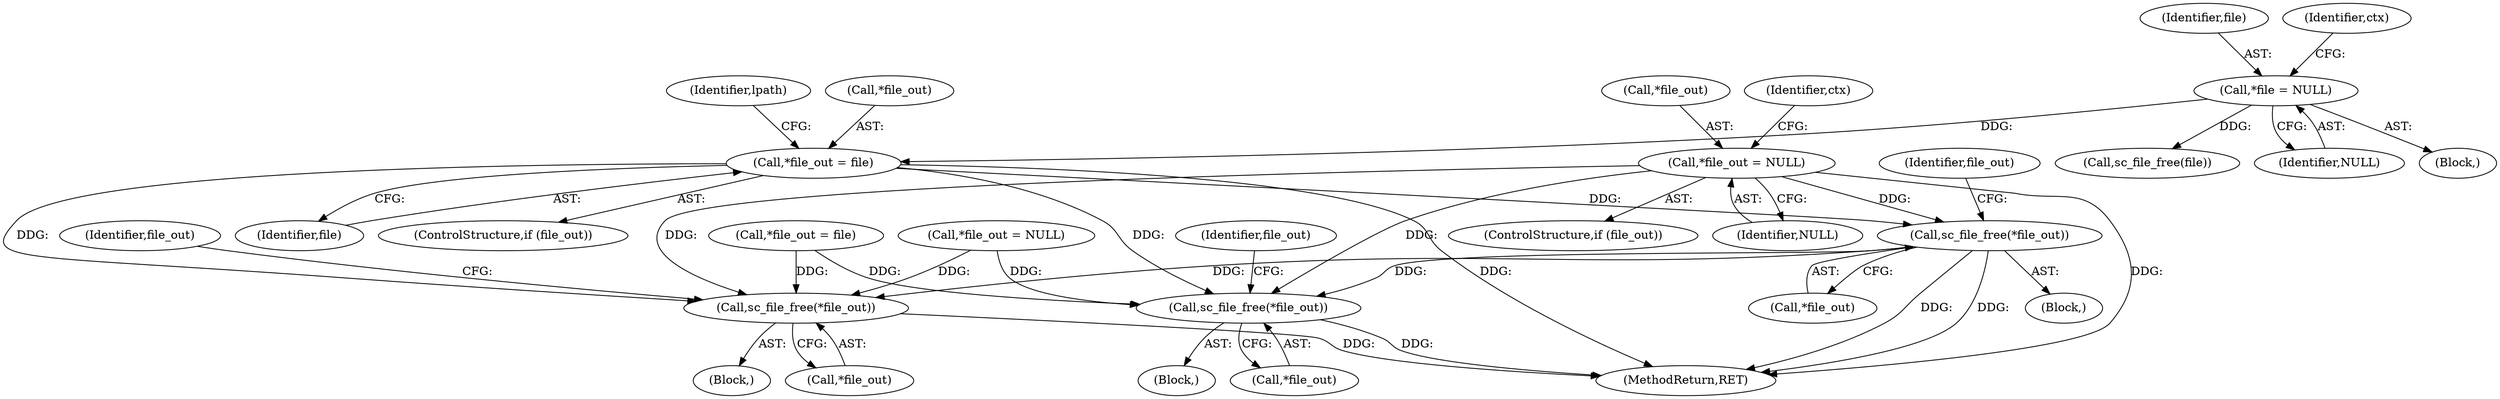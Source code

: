 digraph "0_OpenSC_03628449b75a93787eb2359412a3980365dda49b#diff-f8c0128e14031ed9307d47f10f601b54@API" {
"1000493" [label="(Call,sc_file_free(*file_out))"];
"1000388" [label="(Call,*file_out = file)"];
"1000256" [label="(Call,*file = NULL)"];
"1000138" [label="(Call,*file_out = NULL)"];
"1000880" [label="(Call,sc_file_free(*file_out))"];
"1001072" [label="(Call,sc_file_free(*file_out))"];
"1000389" [label="(Call,*file_out)"];
"1000256" [label="(Call,*file = NULL)"];
"1000386" [label="(ControlStructure,if (file_out))"];
"1000398" [label="(Identifier,lpath)"];
"1000393" [label="(Call,sc_file_free(file))"];
"1001071" [label="(Block,)"];
"1000492" [label="(Block,)"];
"1000257" [label="(Identifier,file)"];
"1001073" [label="(Call,*file_out)"];
"1000258" [label="(Identifier,NULL)"];
"1001075" [label="(Call,*file_out = file)"];
"1001072" [label="(Call,sc_file_free(*file_out))"];
"1001077" [label="(Identifier,file_out)"];
"1000880" [label="(Call,sc_file_free(*file_out))"];
"1000881" [label="(Call,*file_out)"];
"1000136" [label="(ControlStructure,if (file_out))"];
"1000494" [label="(Call,*file_out)"];
"1000388" [label="(Call,*file_out = file)"];
"1000261" [label="(Identifier,ctx)"];
"1000143" [label="(Identifier,ctx)"];
"1000883" [label="(Call,*file_out = NULL)"];
"1000391" [label="(Identifier,file)"];
"1000497" [label="(Identifier,file_out)"];
"1000138" [label="(Call,*file_out = NULL)"];
"1000879" [label="(Block,)"];
"1000885" [label="(Identifier,file_out)"];
"1000254" [label="(Block,)"];
"1001130" [label="(MethodReturn,RET)"];
"1000141" [label="(Identifier,NULL)"];
"1000139" [label="(Call,*file_out)"];
"1000493" [label="(Call,sc_file_free(*file_out))"];
"1000493" -> "1000492"  [label="AST: "];
"1000493" -> "1000494"  [label="CFG: "];
"1000494" -> "1000493"  [label="AST: "];
"1000497" -> "1000493"  [label="CFG: "];
"1000493" -> "1001130"  [label="DDG: "];
"1000493" -> "1001130"  [label="DDG: "];
"1000388" -> "1000493"  [label="DDG: "];
"1000138" -> "1000493"  [label="DDG: "];
"1000493" -> "1000880"  [label="DDG: "];
"1000493" -> "1001072"  [label="DDG: "];
"1000388" -> "1000386"  [label="AST: "];
"1000388" -> "1000391"  [label="CFG: "];
"1000389" -> "1000388"  [label="AST: "];
"1000391" -> "1000388"  [label="AST: "];
"1000398" -> "1000388"  [label="CFG: "];
"1000388" -> "1001130"  [label="DDG: "];
"1000256" -> "1000388"  [label="DDG: "];
"1000388" -> "1000880"  [label="DDG: "];
"1000388" -> "1001072"  [label="DDG: "];
"1000256" -> "1000254"  [label="AST: "];
"1000256" -> "1000258"  [label="CFG: "];
"1000257" -> "1000256"  [label="AST: "];
"1000258" -> "1000256"  [label="AST: "];
"1000261" -> "1000256"  [label="CFG: "];
"1000256" -> "1000393"  [label="DDG: "];
"1000138" -> "1000136"  [label="AST: "];
"1000138" -> "1000141"  [label="CFG: "];
"1000139" -> "1000138"  [label="AST: "];
"1000141" -> "1000138"  [label="AST: "];
"1000143" -> "1000138"  [label="CFG: "];
"1000138" -> "1001130"  [label="DDG: "];
"1000138" -> "1000880"  [label="DDG: "];
"1000138" -> "1001072"  [label="DDG: "];
"1000880" -> "1000879"  [label="AST: "];
"1000880" -> "1000881"  [label="CFG: "];
"1000881" -> "1000880"  [label="AST: "];
"1000885" -> "1000880"  [label="CFG: "];
"1000880" -> "1001130"  [label="DDG: "];
"1000883" -> "1000880"  [label="DDG: "];
"1001075" -> "1000880"  [label="DDG: "];
"1001072" -> "1001071"  [label="AST: "];
"1001072" -> "1001073"  [label="CFG: "];
"1001073" -> "1001072"  [label="AST: "];
"1001077" -> "1001072"  [label="CFG: "];
"1001072" -> "1001130"  [label="DDG: "];
"1000883" -> "1001072"  [label="DDG: "];
"1001075" -> "1001072"  [label="DDG: "];
}

